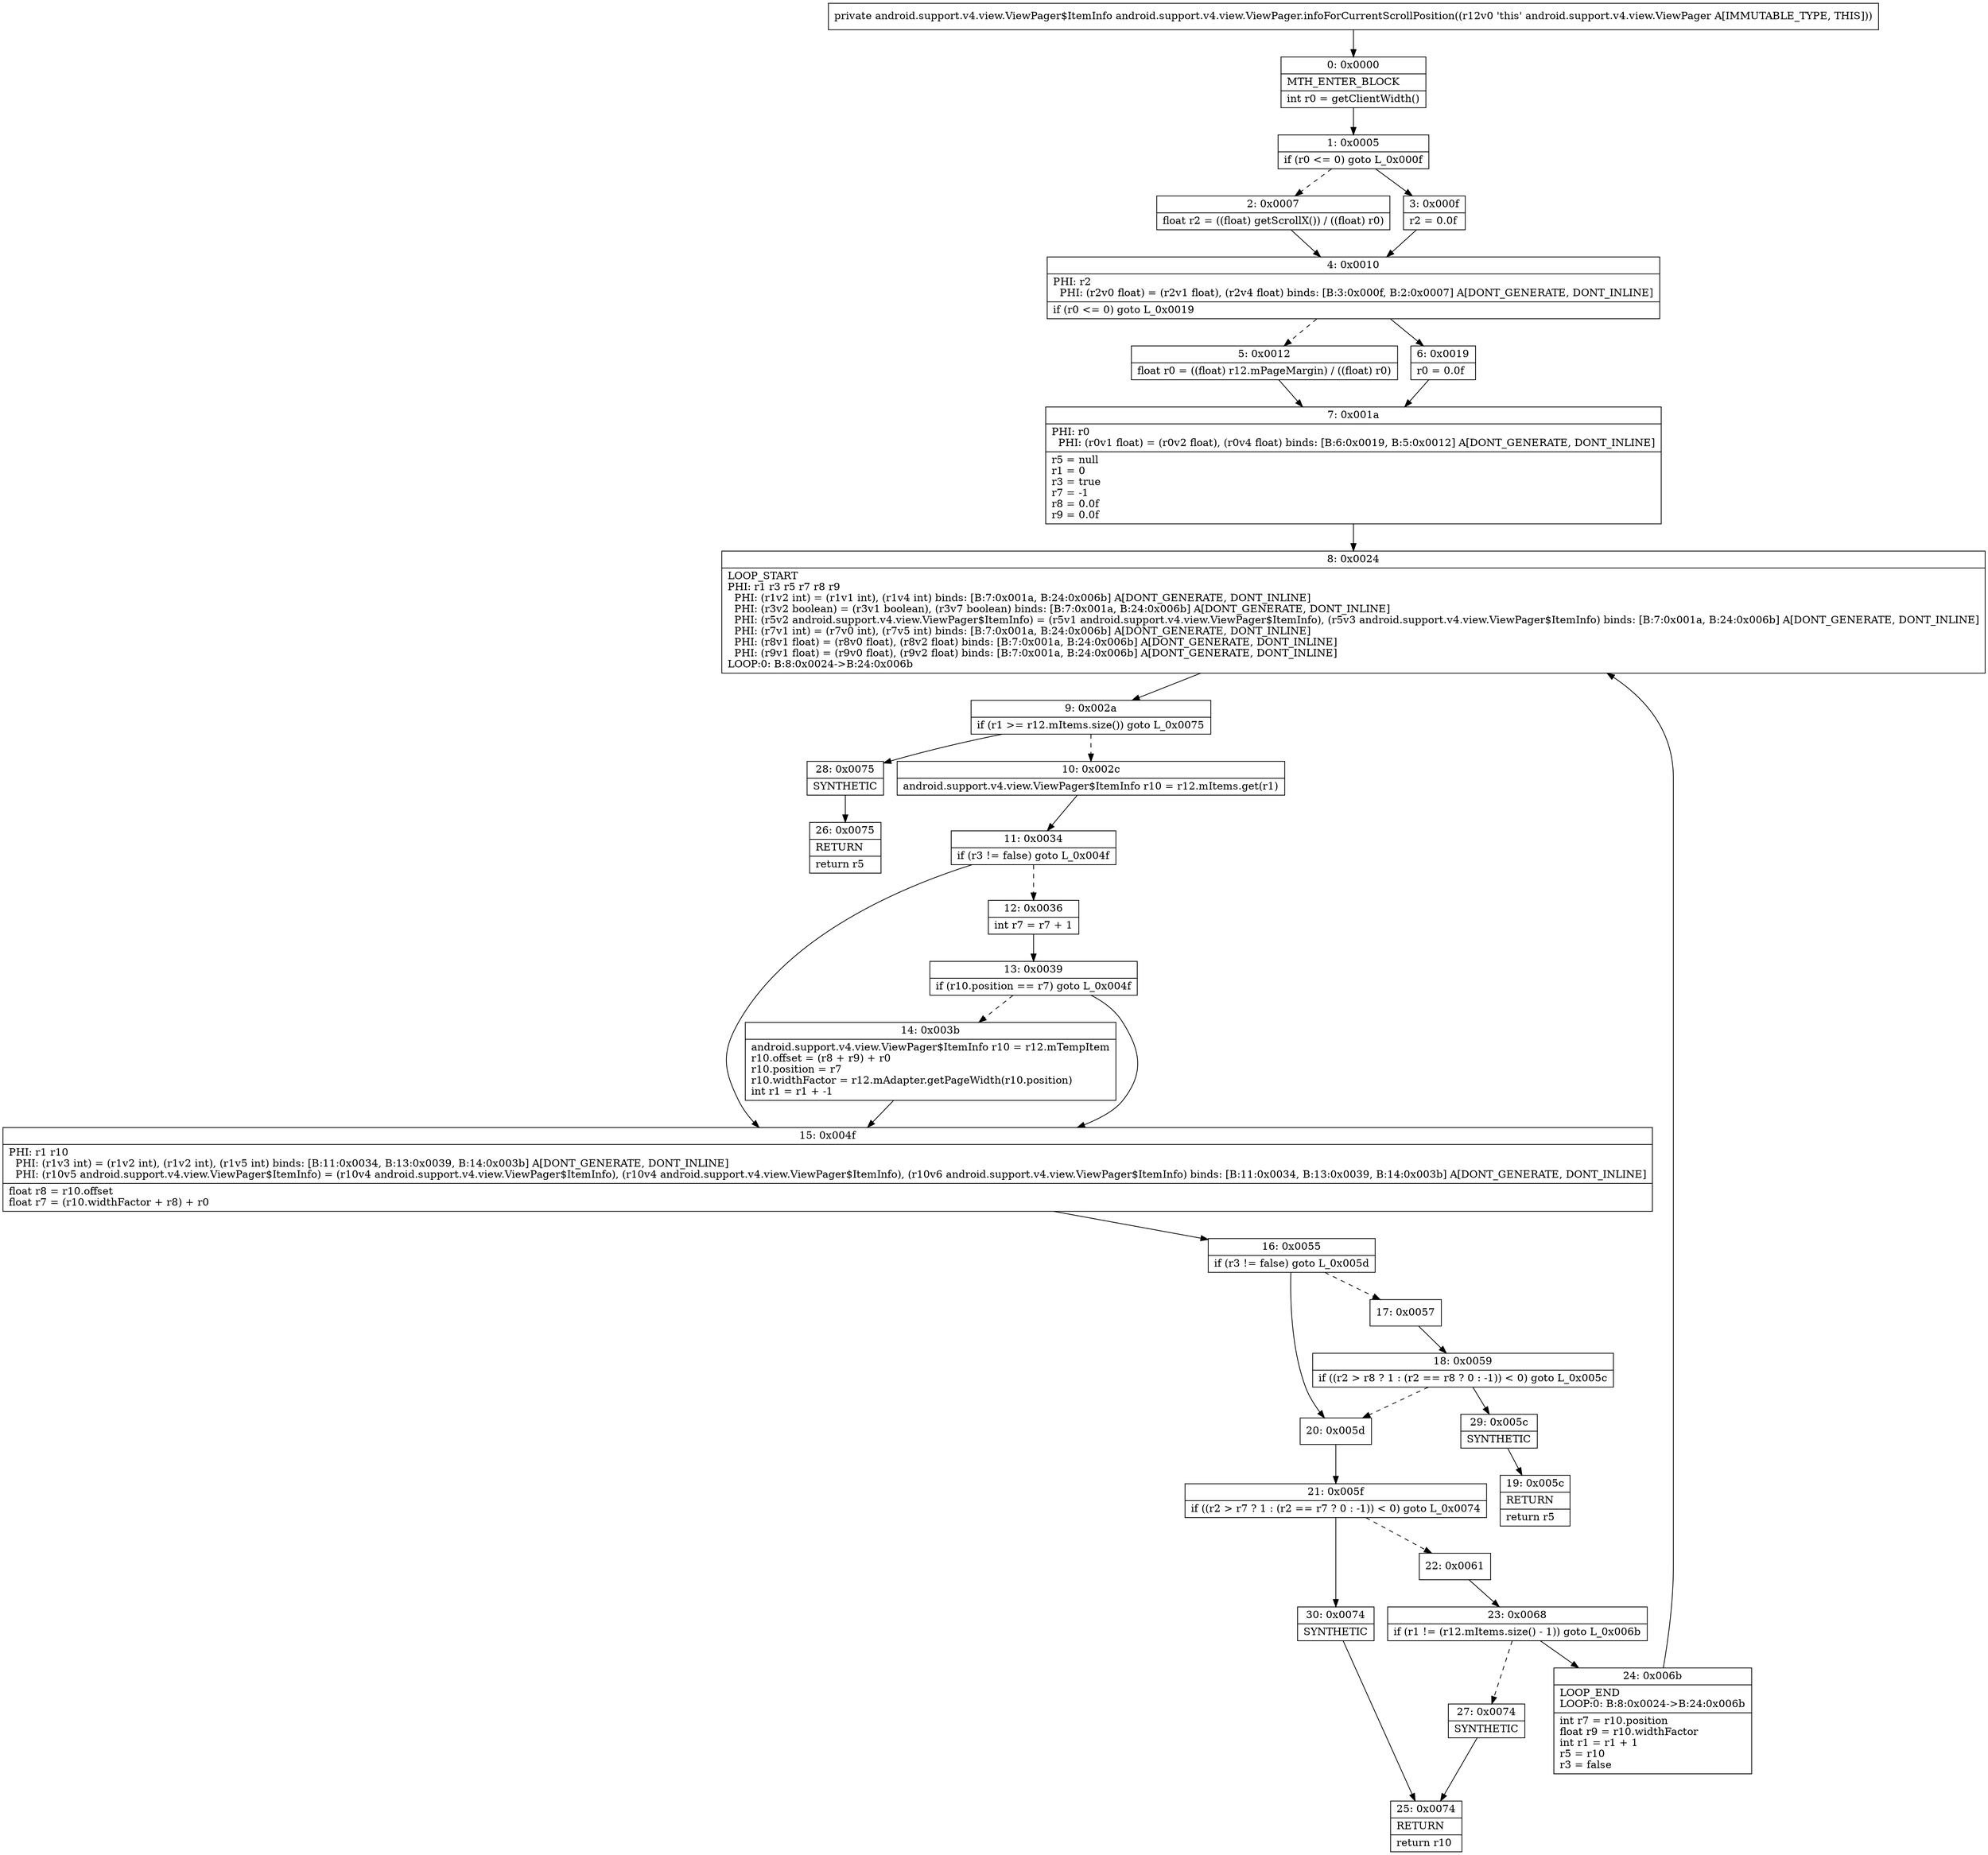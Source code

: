 digraph "CFG forandroid.support.v4.view.ViewPager.infoForCurrentScrollPosition()Landroid\/support\/v4\/view\/ViewPager$ItemInfo;" {
Node_0 [shape=record,label="{0\:\ 0x0000|MTH_ENTER_BLOCK\l|int r0 = getClientWidth()\l}"];
Node_1 [shape=record,label="{1\:\ 0x0005|if (r0 \<= 0) goto L_0x000f\l}"];
Node_2 [shape=record,label="{2\:\ 0x0007|float r2 = ((float) getScrollX()) \/ ((float) r0)\l}"];
Node_3 [shape=record,label="{3\:\ 0x000f|r2 = 0.0f\l}"];
Node_4 [shape=record,label="{4\:\ 0x0010|PHI: r2 \l  PHI: (r2v0 float) = (r2v1 float), (r2v4 float) binds: [B:3:0x000f, B:2:0x0007] A[DONT_GENERATE, DONT_INLINE]\l|if (r0 \<= 0) goto L_0x0019\l}"];
Node_5 [shape=record,label="{5\:\ 0x0012|float r0 = ((float) r12.mPageMargin) \/ ((float) r0)\l}"];
Node_6 [shape=record,label="{6\:\ 0x0019|r0 = 0.0f\l}"];
Node_7 [shape=record,label="{7\:\ 0x001a|PHI: r0 \l  PHI: (r0v1 float) = (r0v2 float), (r0v4 float) binds: [B:6:0x0019, B:5:0x0012] A[DONT_GENERATE, DONT_INLINE]\l|r5 = null\lr1 = 0\lr3 = true\lr7 = \-1\lr8 = 0.0f\lr9 = 0.0f\l}"];
Node_8 [shape=record,label="{8\:\ 0x0024|LOOP_START\lPHI: r1 r3 r5 r7 r8 r9 \l  PHI: (r1v2 int) = (r1v1 int), (r1v4 int) binds: [B:7:0x001a, B:24:0x006b] A[DONT_GENERATE, DONT_INLINE]\l  PHI: (r3v2 boolean) = (r3v1 boolean), (r3v7 boolean) binds: [B:7:0x001a, B:24:0x006b] A[DONT_GENERATE, DONT_INLINE]\l  PHI: (r5v2 android.support.v4.view.ViewPager$ItemInfo) = (r5v1 android.support.v4.view.ViewPager$ItemInfo), (r5v3 android.support.v4.view.ViewPager$ItemInfo) binds: [B:7:0x001a, B:24:0x006b] A[DONT_GENERATE, DONT_INLINE]\l  PHI: (r7v1 int) = (r7v0 int), (r7v5 int) binds: [B:7:0x001a, B:24:0x006b] A[DONT_GENERATE, DONT_INLINE]\l  PHI: (r8v1 float) = (r8v0 float), (r8v2 float) binds: [B:7:0x001a, B:24:0x006b] A[DONT_GENERATE, DONT_INLINE]\l  PHI: (r9v1 float) = (r9v0 float), (r9v2 float) binds: [B:7:0x001a, B:24:0x006b] A[DONT_GENERATE, DONT_INLINE]\lLOOP:0: B:8:0x0024\-\>B:24:0x006b\l}"];
Node_9 [shape=record,label="{9\:\ 0x002a|if (r1 \>= r12.mItems.size()) goto L_0x0075\l}"];
Node_10 [shape=record,label="{10\:\ 0x002c|android.support.v4.view.ViewPager$ItemInfo r10 = r12.mItems.get(r1)\l}"];
Node_11 [shape=record,label="{11\:\ 0x0034|if (r3 != false) goto L_0x004f\l}"];
Node_12 [shape=record,label="{12\:\ 0x0036|int r7 = r7 + 1\l}"];
Node_13 [shape=record,label="{13\:\ 0x0039|if (r10.position == r7) goto L_0x004f\l}"];
Node_14 [shape=record,label="{14\:\ 0x003b|android.support.v4.view.ViewPager$ItemInfo r10 = r12.mTempItem\lr10.offset = (r8 + r9) + r0\lr10.position = r7\lr10.widthFactor = r12.mAdapter.getPageWidth(r10.position)\lint r1 = r1 + \-1\l}"];
Node_15 [shape=record,label="{15\:\ 0x004f|PHI: r1 r10 \l  PHI: (r1v3 int) = (r1v2 int), (r1v2 int), (r1v5 int) binds: [B:11:0x0034, B:13:0x0039, B:14:0x003b] A[DONT_GENERATE, DONT_INLINE]\l  PHI: (r10v5 android.support.v4.view.ViewPager$ItemInfo) = (r10v4 android.support.v4.view.ViewPager$ItemInfo), (r10v4 android.support.v4.view.ViewPager$ItemInfo), (r10v6 android.support.v4.view.ViewPager$ItemInfo) binds: [B:11:0x0034, B:13:0x0039, B:14:0x003b] A[DONT_GENERATE, DONT_INLINE]\l|float r8 = r10.offset\lfloat r7 = (r10.widthFactor + r8) + r0\l}"];
Node_16 [shape=record,label="{16\:\ 0x0055|if (r3 != false) goto L_0x005d\l}"];
Node_17 [shape=record,label="{17\:\ 0x0057}"];
Node_18 [shape=record,label="{18\:\ 0x0059|if ((r2 \> r8 ? 1 : (r2 == r8 ? 0 : \-1)) \< 0) goto L_0x005c\l}"];
Node_19 [shape=record,label="{19\:\ 0x005c|RETURN\l|return r5\l}"];
Node_20 [shape=record,label="{20\:\ 0x005d}"];
Node_21 [shape=record,label="{21\:\ 0x005f|if ((r2 \> r7 ? 1 : (r2 == r7 ? 0 : \-1)) \< 0) goto L_0x0074\l}"];
Node_22 [shape=record,label="{22\:\ 0x0061}"];
Node_23 [shape=record,label="{23\:\ 0x0068|if (r1 != (r12.mItems.size() \- 1)) goto L_0x006b\l}"];
Node_24 [shape=record,label="{24\:\ 0x006b|LOOP_END\lLOOP:0: B:8:0x0024\-\>B:24:0x006b\l|int r7 = r10.position\lfloat r9 = r10.widthFactor\lint r1 = r1 + 1\lr5 = r10\lr3 = false\l}"];
Node_25 [shape=record,label="{25\:\ 0x0074|RETURN\l|return r10\l}"];
Node_26 [shape=record,label="{26\:\ 0x0075|RETURN\l|return r5\l}"];
Node_27 [shape=record,label="{27\:\ 0x0074|SYNTHETIC\l}"];
Node_28 [shape=record,label="{28\:\ 0x0075|SYNTHETIC\l}"];
Node_29 [shape=record,label="{29\:\ 0x005c|SYNTHETIC\l}"];
Node_30 [shape=record,label="{30\:\ 0x0074|SYNTHETIC\l}"];
MethodNode[shape=record,label="{private android.support.v4.view.ViewPager$ItemInfo android.support.v4.view.ViewPager.infoForCurrentScrollPosition((r12v0 'this' android.support.v4.view.ViewPager A[IMMUTABLE_TYPE, THIS])) }"];
MethodNode -> Node_0;
Node_0 -> Node_1;
Node_1 -> Node_2[style=dashed];
Node_1 -> Node_3;
Node_2 -> Node_4;
Node_3 -> Node_4;
Node_4 -> Node_5[style=dashed];
Node_4 -> Node_6;
Node_5 -> Node_7;
Node_6 -> Node_7;
Node_7 -> Node_8;
Node_8 -> Node_9;
Node_9 -> Node_10[style=dashed];
Node_9 -> Node_28;
Node_10 -> Node_11;
Node_11 -> Node_12[style=dashed];
Node_11 -> Node_15;
Node_12 -> Node_13;
Node_13 -> Node_14[style=dashed];
Node_13 -> Node_15;
Node_14 -> Node_15;
Node_15 -> Node_16;
Node_16 -> Node_17[style=dashed];
Node_16 -> Node_20;
Node_17 -> Node_18;
Node_18 -> Node_20[style=dashed];
Node_18 -> Node_29;
Node_20 -> Node_21;
Node_21 -> Node_22[style=dashed];
Node_21 -> Node_30;
Node_22 -> Node_23;
Node_23 -> Node_24;
Node_23 -> Node_27[style=dashed];
Node_24 -> Node_8;
Node_27 -> Node_25;
Node_28 -> Node_26;
Node_29 -> Node_19;
Node_30 -> Node_25;
}

